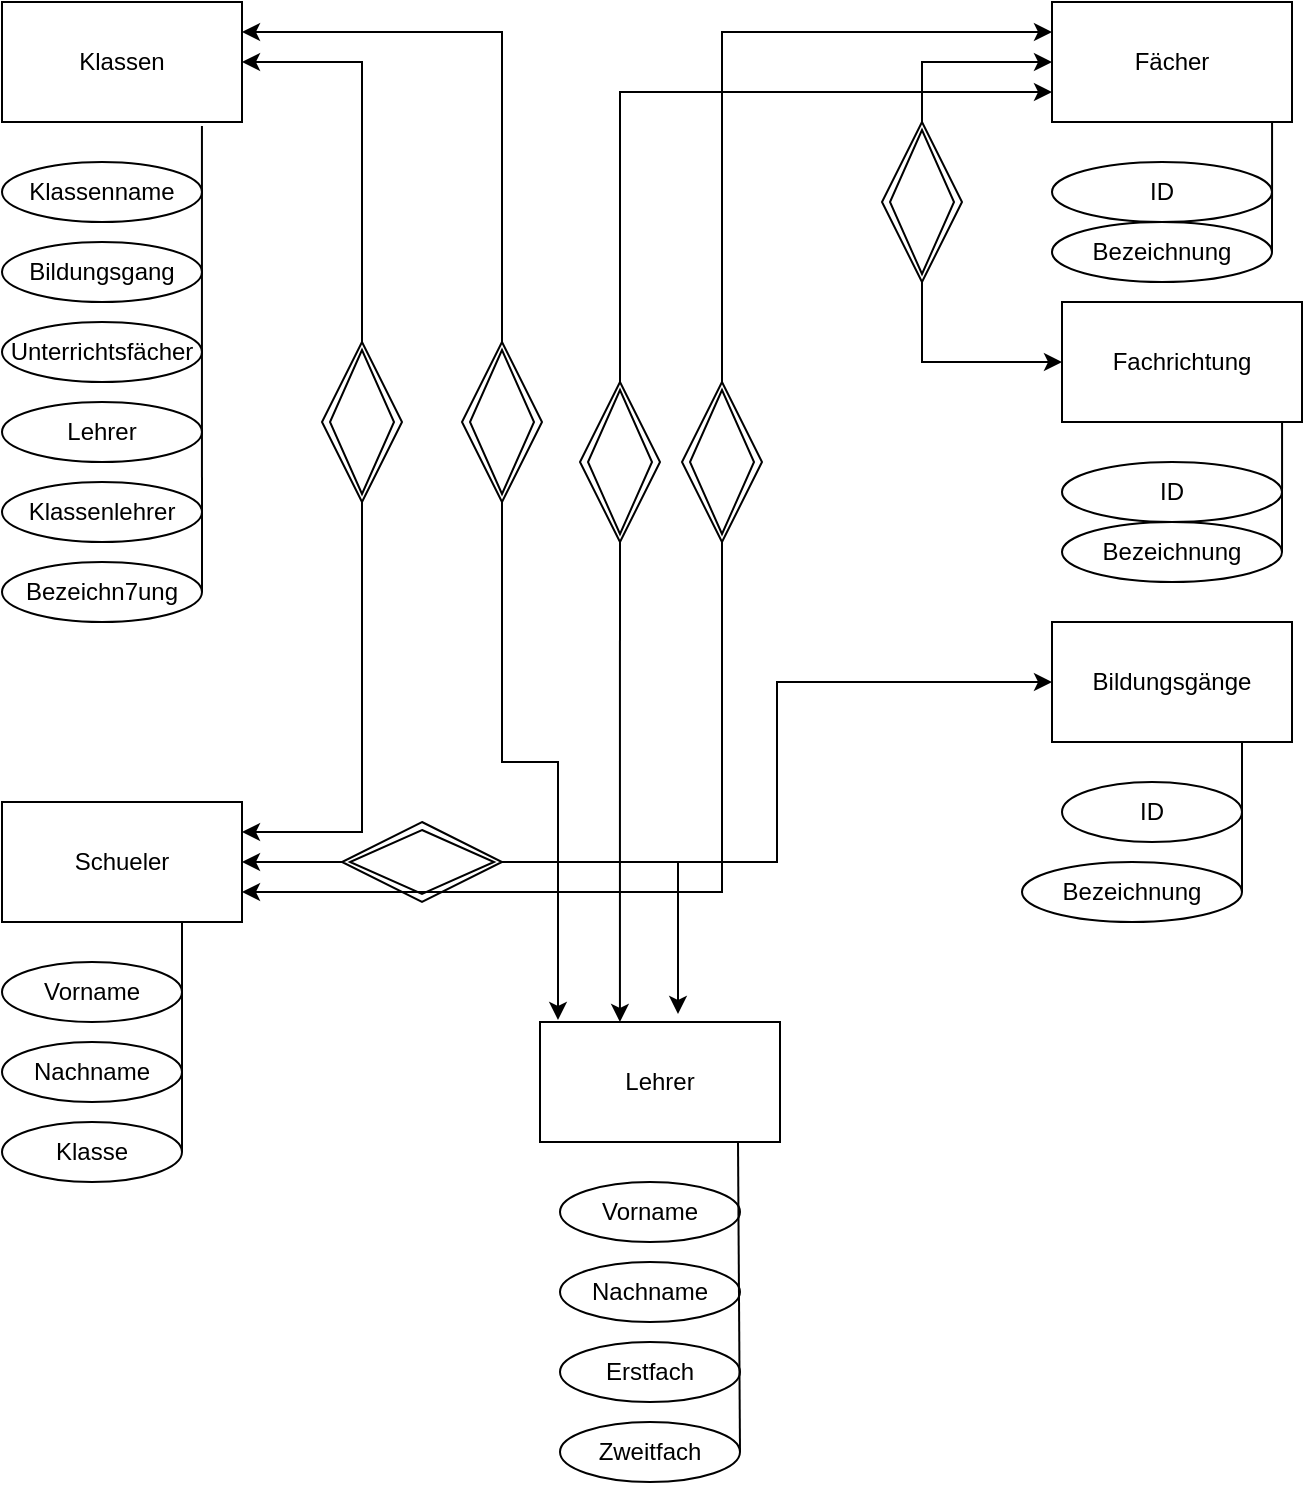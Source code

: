 <mxfile version="20.3.7" type="device"><diagram id="XH3zhwlVAouMJ7LWlAG7" name="Seite-1"><mxGraphModel dx="1662" dy="794" grid="1" gridSize="10" guides="1" tooltips="1" connect="1" arrows="1" fold="1" page="1" pageScale="1" pageWidth="827" pageHeight="1169" math="0" shadow="0"><root><mxCell id="0"/><mxCell id="1" parent="0"/><mxCell id="VtTXEFTviG4m75WcrV_d-1" value="Lehrer" style="rounded=0;whiteSpace=wrap;html=1;" vertex="1" parent="1"><mxGeometry x="349" y="600" width="120" height="60" as="geometry"/></mxCell><mxCell id="VtTXEFTviG4m75WcrV_d-2" value="Klassen" style="rounded=0;whiteSpace=wrap;html=1;" vertex="1" parent="1"><mxGeometry x="80" y="90" width="120" height="60" as="geometry"/></mxCell><mxCell id="VtTXEFTviG4m75WcrV_d-3" value="Bildungsgänge" style="rounded=0;whiteSpace=wrap;html=1;" vertex="1" parent="1"><mxGeometry x="605" y="400" width="120" height="60" as="geometry"/></mxCell><mxCell id="VtTXEFTviG4m75WcrV_d-5" value="Schueler" style="rounded=0;whiteSpace=wrap;html=1;" vertex="1" parent="1"><mxGeometry x="80" y="490" width="120" height="60" as="geometry"/></mxCell><mxCell id="VtTXEFTviG4m75WcrV_d-6" value="Vorname" style="ellipse;whiteSpace=wrap;html=1;" vertex="1" parent="1"><mxGeometry x="359" y="680" width="90" height="30" as="geometry"/></mxCell><mxCell id="VtTXEFTviG4m75WcrV_d-7" value="Nachname&lt;span style=&quot;color: rgba(0, 0, 0, 0); font-family: monospace; font-size: 0px; text-align: start;&quot;&gt;%3CmxGraphModel%3E%3Croot%3E%3CmxCell%20id%3D%220%22%2F%3E%3CmxCell%20id%3D%221%22%20parent%3D%220%22%2F%3E%3CmxCell%20id%3D%222%22%20value%3D%22Vorname%22%20style%3D%22ellipse%3BwhiteSpace%3Dwrap%3Bhtml%3D1%3B%22%20vertex%3D%221%22%20parent%3D%221%22%3E%3CmxGeometry%20x%3D%22350%22%20y%3D%22420%22%20width%3D%2290%22%20height%3D%2230%22%20as%3D%22geometry%22%2F%3E%3C%2FmxCell%3E%3C%2Froot%3E%3C%2FmxGraphModel%3E&lt;/span&gt;" style="ellipse;whiteSpace=wrap;html=1;" vertex="1" parent="1"><mxGeometry x="359" y="720" width="90" height="30" as="geometry"/></mxCell><mxCell id="VtTXEFTviG4m75WcrV_d-8" value="Erstfach" style="ellipse;whiteSpace=wrap;html=1;" vertex="1" parent="1"><mxGeometry x="359" y="760" width="90" height="30" as="geometry"/></mxCell><mxCell id="VtTXEFTviG4m75WcrV_d-9" value="Zweitfach" style="ellipse;whiteSpace=wrap;html=1;" vertex="1" parent="1"><mxGeometry x="359" y="800" width="90" height="30" as="geometry"/></mxCell><mxCell id="VtTXEFTviG4m75WcrV_d-10" value="" style="endArrow=none;html=1;rounded=0;exitX=1;exitY=0.5;exitDx=0;exitDy=0;entryX=0.825;entryY=1;entryDx=0;entryDy=0;entryPerimeter=0;" edge="1" parent="1" source="VtTXEFTviG4m75WcrV_d-9" target="VtTXEFTviG4m75WcrV_d-1"><mxGeometry width="50" height="50" relative="1" as="geometry"><mxPoint x="139" y="670" as="sourcePoint"/><mxPoint x="449" y="710" as="targetPoint"/></mxGeometry></mxCell><mxCell id="VtTXEFTviG4m75WcrV_d-11" value="Vorname" style="ellipse;whiteSpace=wrap;html=1;" vertex="1" parent="1"><mxGeometry x="80" y="570" width="90" height="30" as="geometry"/></mxCell><mxCell id="VtTXEFTviG4m75WcrV_d-12" value="Nachname&lt;span style=&quot;color: rgba(0, 0, 0, 0); font-family: monospace; font-size: 0px; text-align: start;&quot;&gt;%3CmxGraphModel%3E%3Croot%3E%3CmxCell%20id%3D%220%22%2F%3E%3CmxCell%20id%3D%221%22%20parent%3D%220%22%2F%3E%3CmxCell%20id%3D%222%22%20value%3D%22Vorname%22%20style%3D%22ellipse%3BwhiteSpace%3Dwrap%3Bhtml%3D1%3B%22%20vertex%3D%221%22%20parent%3D%221%22%3E%3CmxGeometry%20x%3D%22350%22%20y%3D%22420%22%20width%3D%2290%22%20height%3D%2230%22%20as%3D%22geometry%22%2F%3E%3C%2FmxCell%3E%3C%2Froot%3E%3C%2FmxGraphModel%3E&lt;/span&gt;" style="ellipse;whiteSpace=wrap;html=1;" vertex="1" parent="1"><mxGeometry x="80" y="610" width="90" height="30" as="geometry"/></mxCell><mxCell id="VtTXEFTviG4m75WcrV_d-13" value="Klasse" style="ellipse;whiteSpace=wrap;html=1;" vertex="1" parent="1"><mxGeometry x="80" y="650" width="90" height="30" as="geometry"/></mxCell><mxCell id="VtTXEFTviG4m75WcrV_d-14" value="" style="endArrow=none;html=1;rounded=0;entryX=0.75;entryY=1;entryDx=0;entryDy=0;exitX=1;exitY=0.5;exitDx=0;exitDy=0;" edge="1" parent="1" source="VtTXEFTviG4m75WcrV_d-13" target="VtTXEFTviG4m75WcrV_d-5"><mxGeometry width="50" height="50" relative="1" as="geometry"><mxPoint x="390" y="560" as="sourcePoint"/><mxPoint x="440" y="510" as="targetPoint"/></mxGeometry></mxCell><mxCell id="VtTXEFTviG4m75WcrV_d-15" value="Klassenname" style="ellipse;whiteSpace=wrap;html=1;" vertex="1" parent="1"><mxGeometry x="80" y="170" width="100" height="30" as="geometry"/></mxCell><mxCell id="VtTXEFTviG4m75WcrV_d-16" value="Bildungsgang" style="ellipse;whiteSpace=wrap;html=1;" vertex="1" parent="1"><mxGeometry x="80" y="210" width="100" height="30" as="geometry"/></mxCell><mxCell id="VtTXEFTviG4m75WcrV_d-17" value="Unterrichtsfächer" style="ellipse;whiteSpace=wrap;html=1;" vertex="1" parent="1"><mxGeometry x="80" y="250" width="100" height="30" as="geometry"/></mxCell><mxCell id="VtTXEFTviG4m75WcrV_d-18" value="Lehrer" style="ellipse;whiteSpace=wrap;html=1;" vertex="1" parent="1"><mxGeometry x="80" y="290" width="100" height="30" as="geometry"/></mxCell><mxCell id="VtTXEFTviG4m75WcrV_d-19" value="Klassenlehrer" style="ellipse;whiteSpace=wrap;html=1;" vertex="1" parent="1"><mxGeometry x="80" y="330" width="100" height="30" as="geometry"/></mxCell><mxCell id="VtTXEFTviG4m75WcrV_d-21" value="Bezeichn7ung" style="ellipse;whiteSpace=wrap;html=1;" vertex="1" parent="1"><mxGeometry x="80" y="370" width="100" height="30" as="geometry"/></mxCell><mxCell id="VtTXEFTviG4m75WcrV_d-22" value="" style="endArrow=none;html=1;rounded=0;entryX=1;entryY=0.5;entryDx=0;entryDy=0;exitX=0.833;exitY=1.033;exitDx=0;exitDy=0;exitPerimeter=0;" edge="1" parent="1" source="VtTXEFTviG4m75WcrV_d-2" target="VtTXEFTviG4m75WcrV_d-21"><mxGeometry width="50" height="50" relative="1" as="geometry"><mxPoint x="390" y="400" as="sourcePoint"/><mxPoint x="440" y="350" as="targetPoint"/></mxGeometry></mxCell><mxCell id="VtTXEFTviG4m75WcrV_d-27" value="" style="endArrow=none;html=1;rounded=0;startArrow=none;exitX=1;exitY=0.5;exitDx=0;exitDy=0;" edge="1" parent="1" source="VtTXEFTviG4m75WcrV_d-60"><mxGeometry width="50" height="50" relative="1" as="geometry"><mxPoint x="700" y="525" as="sourcePoint"/><mxPoint x="700" y="460" as="targetPoint"/></mxGeometry></mxCell><mxCell id="VtTXEFTviG4m75WcrV_d-23" value="ID" style="ellipse;whiteSpace=wrap;html=1;" vertex="1" parent="1"><mxGeometry x="610" y="480" width="90" height="30" as="geometry"/></mxCell><mxCell id="VtTXEFTviG4m75WcrV_d-29" value="Fachrichtung" style="rounded=0;whiteSpace=wrap;html=1;" vertex="1" parent="1"><mxGeometry x="610" y="240" width="120" height="60" as="geometry"/></mxCell><mxCell id="VtTXEFTviG4m75WcrV_d-31" value="ID" style="ellipse;whiteSpace=wrap;html=1;" vertex="1" parent="1"><mxGeometry x="610" y="320" width="110" height="30" as="geometry"/></mxCell><mxCell id="VtTXEFTviG4m75WcrV_d-32" value="" style="endArrow=none;html=1;rounded=0;entryX=1;entryY=0.5;entryDx=0;entryDy=0;exitX=0.917;exitY=1;exitDx=0;exitDy=0;exitPerimeter=0;" edge="1" parent="1" source="VtTXEFTviG4m75WcrV_d-29" target="VtTXEFTviG4m75WcrV_d-59"><mxGeometry width="50" height="50" relative="1" as="geometry"><mxPoint x="720" y="320" as="sourcePoint"/><mxPoint x="696" y="400" as="targetPoint"/></mxGeometry></mxCell><mxCell id="VtTXEFTviG4m75WcrV_d-35" value="Fächer" style="rounded=0;whiteSpace=wrap;html=1;" vertex="1" parent="1"><mxGeometry x="605" y="90" width="120" height="60" as="geometry"/></mxCell><mxCell id="VtTXEFTviG4m75WcrV_d-36" value="ID" style="ellipse;whiteSpace=wrap;html=1;" vertex="1" parent="1"><mxGeometry x="605" y="170" width="110" height="30" as="geometry"/></mxCell><mxCell id="VtTXEFTviG4m75WcrV_d-37" value="" style="endArrow=none;html=1;rounded=0;exitX=0.917;exitY=1;exitDx=0;exitDy=0;exitPerimeter=0;entryX=1;entryY=0.5;entryDx=0;entryDy=0;" edge="1" parent="1" source="VtTXEFTviG4m75WcrV_d-35" target="VtTXEFTviG4m75WcrV_d-58"><mxGeometry width="50" height="50" relative="1" as="geometry"><mxPoint x="715" y="170" as="sourcePoint"/><mxPoint x="715" y="210" as="targetPoint"/></mxGeometry></mxCell><mxCell id="VtTXEFTviG4m75WcrV_d-39" style="edgeStyle=orthogonalEdgeStyle;rounded=0;orthogonalLoop=1;jettySize=auto;html=1;" edge="1" parent="1" source="VtTXEFTviG4m75WcrV_d-38" target="VtTXEFTviG4m75WcrV_d-5"><mxGeometry relative="1" as="geometry"/></mxCell><mxCell id="VtTXEFTviG4m75WcrV_d-40" style="edgeStyle=orthogonalEdgeStyle;rounded=0;orthogonalLoop=1;jettySize=auto;html=1;entryX=0;entryY=0.5;entryDx=0;entryDy=0;" edge="1" parent="1" source="VtTXEFTviG4m75WcrV_d-38" target="VtTXEFTviG4m75WcrV_d-3"><mxGeometry relative="1" as="geometry"/></mxCell><mxCell id="VtTXEFTviG4m75WcrV_d-42" style="edgeStyle=orthogonalEdgeStyle;rounded=0;orthogonalLoop=1;jettySize=auto;html=1;entryX=0.575;entryY=-0.067;entryDx=0;entryDy=0;entryPerimeter=0;" edge="1" parent="1" source="VtTXEFTviG4m75WcrV_d-38" target="VtTXEFTviG4m75WcrV_d-1"><mxGeometry relative="1" as="geometry"><mxPoint x="410" y="590" as="targetPoint"/></mxGeometry></mxCell><mxCell id="VtTXEFTviG4m75WcrV_d-38" value="" style="shape=rhombus;double=1;perimeter=rhombusPerimeter;whiteSpace=wrap;html=1;align=center;" vertex="1" parent="1"><mxGeometry x="250" y="500" width="80" height="40" as="geometry"/></mxCell><mxCell id="VtTXEFTviG4m75WcrV_d-43" style="edgeStyle=orthogonalEdgeStyle;rounded=0;orthogonalLoop=1;jettySize=auto;html=1;entryX=0;entryY=0.5;entryDx=0;entryDy=0;exitX=1;exitY=0.5;exitDx=0;exitDy=0;" edge="1" parent="1" source="VtTXEFTviG4m75WcrV_d-41" target="VtTXEFTviG4m75WcrV_d-29"><mxGeometry relative="1" as="geometry"/></mxCell><mxCell id="VtTXEFTviG4m75WcrV_d-44" style="edgeStyle=orthogonalEdgeStyle;rounded=0;orthogonalLoop=1;jettySize=auto;html=1;entryX=0;entryY=0.5;entryDx=0;entryDy=0;exitX=0;exitY=0.5;exitDx=0;exitDy=0;" edge="1" parent="1" source="VtTXEFTviG4m75WcrV_d-41" target="VtTXEFTviG4m75WcrV_d-35"><mxGeometry relative="1" as="geometry"/></mxCell><mxCell id="VtTXEFTviG4m75WcrV_d-41" value="" style="shape=rhombus;double=1;perimeter=rhombusPerimeter;whiteSpace=wrap;html=1;align=center;rotation=90;" vertex="1" parent="1"><mxGeometry x="500" y="170" width="80" height="40" as="geometry"/></mxCell><mxCell id="VtTXEFTviG4m75WcrV_d-46" style="edgeStyle=orthogonalEdgeStyle;rounded=0;orthogonalLoop=1;jettySize=auto;html=1;entryX=1;entryY=0.25;entryDx=0;entryDy=0;exitX=1;exitY=0.5;exitDx=0;exitDy=0;" edge="1" parent="1" source="VtTXEFTviG4m75WcrV_d-45" target="VtTXEFTviG4m75WcrV_d-5"><mxGeometry relative="1" as="geometry"/></mxCell><mxCell id="VtTXEFTviG4m75WcrV_d-47" style="edgeStyle=orthogonalEdgeStyle;rounded=0;orthogonalLoop=1;jettySize=auto;html=1;entryX=1;entryY=0.5;entryDx=0;entryDy=0;exitX=0;exitY=0.5;exitDx=0;exitDy=0;" edge="1" parent="1" source="VtTXEFTviG4m75WcrV_d-45" target="VtTXEFTviG4m75WcrV_d-2"><mxGeometry relative="1" as="geometry"/></mxCell><mxCell id="VtTXEFTviG4m75WcrV_d-45" value="" style="shape=rhombus;double=1;perimeter=rhombusPerimeter;whiteSpace=wrap;html=1;align=center;rotation=90;" vertex="1" parent="1"><mxGeometry x="220" y="280" width="80" height="40" as="geometry"/></mxCell><mxCell id="VtTXEFTviG4m75WcrV_d-49" style="edgeStyle=orthogonalEdgeStyle;rounded=0;orthogonalLoop=1;jettySize=auto;html=1;entryX=1;entryY=0.25;entryDx=0;entryDy=0;exitX=0;exitY=0.5;exitDx=0;exitDy=0;" edge="1" parent="1" source="VtTXEFTviG4m75WcrV_d-48" target="VtTXEFTviG4m75WcrV_d-2"><mxGeometry relative="1" as="geometry"/></mxCell><mxCell id="VtTXEFTviG4m75WcrV_d-50" style="edgeStyle=orthogonalEdgeStyle;rounded=0;orthogonalLoop=1;jettySize=auto;html=1;entryX=0.075;entryY=-0.017;entryDx=0;entryDy=0;entryPerimeter=0;" edge="1" parent="1" source="VtTXEFTviG4m75WcrV_d-48" target="VtTXEFTviG4m75WcrV_d-1"><mxGeometry relative="1" as="geometry"><mxPoint x="350" y="590" as="targetPoint"/></mxGeometry></mxCell><mxCell id="VtTXEFTviG4m75WcrV_d-48" value="" style="shape=rhombus;double=1;perimeter=rhombusPerimeter;whiteSpace=wrap;html=1;align=center;rotation=90;" vertex="1" parent="1"><mxGeometry x="290" y="280" width="80" height="40" as="geometry"/></mxCell><mxCell id="VtTXEFTviG4m75WcrV_d-53" style="edgeStyle=orthogonalEdgeStyle;rounded=0;orthogonalLoop=1;jettySize=auto;html=1;entryX=1;entryY=0.75;entryDx=0;entryDy=0;exitX=1;exitY=0.5;exitDx=0;exitDy=0;" edge="1" parent="1" source="VtTXEFTviG4m75WcrV_d-51" target="VtTXEFTviG4m75WcrV_d-5"><mxGeometry relative="1" as="geometry"/></mxCell><mxCell id="VtTXEFTviG4m75WcrV_d-54" style="edgeStyle=orthogonalEdgeStyle;rounded=0;orthogonalLoop=1;jettySize=auto;html=1;entryX=0;entryY=0.25;entryDx=0;entryDy=0;exitX=0;exitY=0.5;exitDx=0;exitDy=0;" edge="1" parent="1" source="VtTXEFTviG4m75WcrV_d-51" target="VtTXEFTviG4m75WcrV_d-35"><mxGeometry relative="1" as="geometry"/></mxCell><mxCell id="VtTXEFTviG4m75WcrV_d-51" value="" style="shape=rhombus;double=1;perimeter=rhombusPerimeter;whiteSpace=wrap;html=1;align=center;rotation=90;" vertex="1" parent="1"><mxGeometry x="400" y="300" width="80" height="40" as="geometry"/></mxCell><mxCell id="VtTXEFTviG4m75WcrV_d-56" style="edgeStyle=orthogonalEdgeStyle;rounded=0;orthogonalLoop=1;jettySize=auto;html=1;entryX=0.333;entryY=0;entryDx=0;entryDy=0;entryPerimeter=0;" edge="1" parent="1" source="VtTXEFTviG4m75WcrV_d-55" target="VtTXEFTviG4m75WcrV_d-1"><mxGeometry relative="1" as="geometry"/></mxCell><mxCell id="VtTXEFTviG4m75WcrV_d-57" style="edgeStyle=orthogonalEdgeStyle;rounded=0;orthogonalLoop=1;jettySize=auto;html=1;entryX=0;entryY=0.75;entryDx=0;entryDy=0;exitX=0;exitY=0.5;exitDx=0;exitDy=0;" edge="1" parent="1" source="VtTXEFTviG4m75WcrV_d-55" target="VtTXEFTviG4m75WcrV_d-35"><mxGeometry relative="1" as="geometry"/></mxCell><mxCell id="VtTXEFTviG4m75WcrV_d-55" value="" style="shape=rhombus;double=1;perimeter=rhombusPerimeter;whiteSpace=wrap;html=1;align=center;rotation=90;" vertex="1" parent="1"><mxGeometry x="349" y="300" width="80" height="40" as="geometry"/></mxCell><mxCell id="VtTXEFTviG4m75WcrV_d-58" value="Bezeichnung" style="ellipse;whiteSpace=wrap;html=1;" vertex="1" parent="1"><mxGeometry x="605" y="200" width="110" height="30" as="geometry"/></mxCell><mxCell id="VtTXEFTviG4m75WcrV_d-59" value="Bezeichnung" style="ellipse;whiteSpace=wrap;html=1;" vertex="1" parent="1"><mxGeometry x="610" y="350" width="110" height="30" as="geometry"/></mxCell><mxCell id="VtTXEFTviG4m75WcrV_d-60" value="Bezeichnung" style="ellipse;whiteSpace=wrap;html=1;" vertex="1" parent="1"><mxGeometry x="590" y="520" width="110" height="30" as="geometry"/></mxCell></root></mxGraphModel></diagram></mxfile>